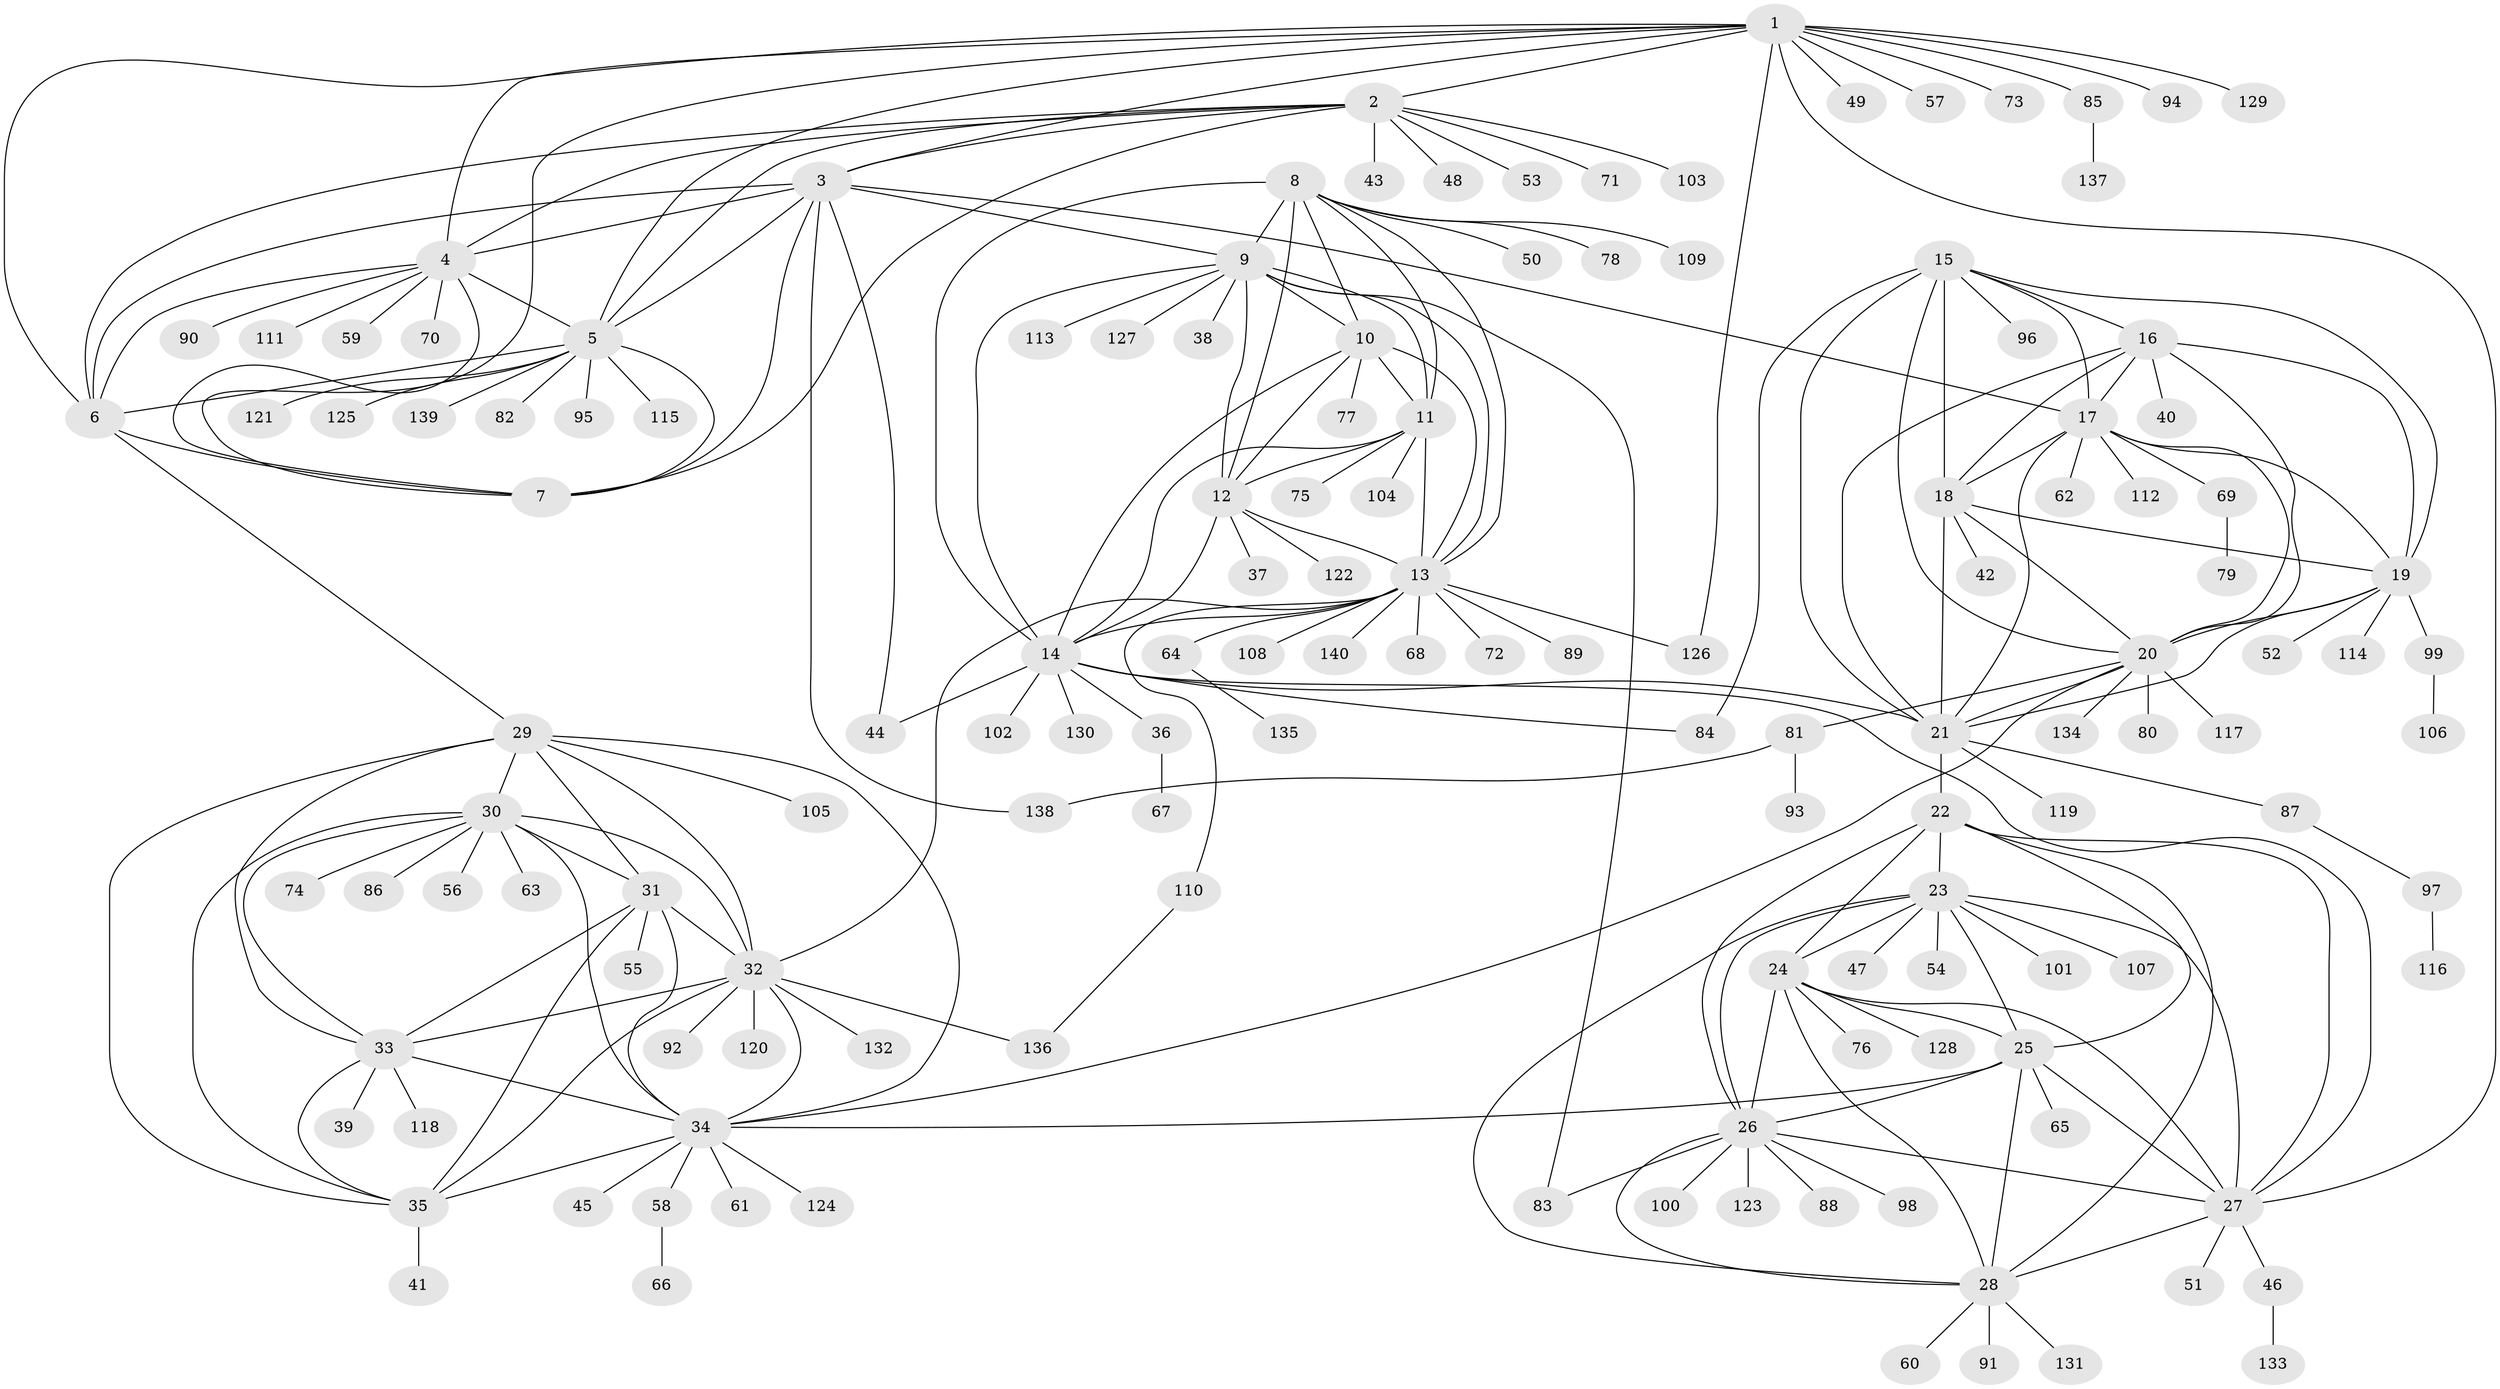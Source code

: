 // coarse degree distribution, {13: 0.02727272727272727, 8: 0.05454545454545454, 9: 0.03636363636363636, 6: 0.03636363636363636, 11: 0.01818181818181818, 7: 0.03636363636363636, 4: 0.00909090909090909, 10: 0.01818181818181818, 5: 0.00909090909090909, 1: 0.6727272727272727, 2: 0.08181818181818182}
// Generated by graph-tools (version 1.1) at 2025/42/03/06/25 10:42:10]
// undirected, 140 vertices, 226 edges
graph export_dot {
graph [start="1"]
  node [color=gray90,style=filled];
  1;
  2;
  3;
  4;
  5;
  6;
  7;
  8;
  9;
  10;
  11;
  12;
  13;
  14;
  15;
  16;
  17;
  18;
  19;
  20;
  21;
  22;
  23;
  24;
  25;
  26;
  27;
  28;
  29;
  30;
  31;
  32;
  33;
  34;
  35;
  36;
  37;
  38;
  39;
  40;
  41;
  42;
  43;
  44;
  45;
  46;
  47;
  48;
  49;
  50;
  51;
  52;
  53;
  54;
  55;
  56;
  57;
  58;
  59;
  60;
  61;
  62;
  63;
  64;
  65;
  66;
  67;
  68;
  69;
  70;
  71;
  72;
  73;
  74;
  75;
  76;
  77;
  78;
  79;
  80;
  81;
  82;
  83;
  84;
  85;
  86;
  87;
  88;
  89;
  90;
  91;
  92;
  93;
  94;
  95;
  96;
  97;
  98;
  99;
  100;
  101;
  102;
  103;
  104;
  105;
  106;
  107;
  108;
  109;
  110;
  111;
  112;
  113;
  114;
  115;
  116;
  117;
  118;
  119;
  120;
  121;
  122;
  123;
  124;
  125;
  126;
  127;
  128;
  129;
  130;
  131;
  132;
  133;
  134;
  135;
  136;
  137;
  138;
  139;
  140;
  1 -- 2;
  1 -- 3;
  1 -- 4;
  1 -- 5;
  1 -- 6;
  1 -- 7;
  1 -- 27;
  1 -- 49;
  1 -- 57;
  1 -- 73;
  1 -- 85;
  1 -- 94;
  1 -- 126;
  1 -- 129;
  2 -- 3;
  2 -- 4;
  2 -- 5;
  2 -- 6;
  2 -- 7;
  2 -- 43;
  2 -- 48;
  2 -- 53;
  2 -- 71;
  2 -- 103;
  3 -- 4;
  3 -- 5;
  3 -- 6;
  3 -- 7;
  3 -- 9;
  3 -- 17;
  3 -- 44;
  3 -- 138;
  4 -- 5;
  4 -- 6;
  4 -- 7;
  4 -- 59;
  4 -- 70;
  4 -- 90;
  4 -- 111;
  5 -- 6;
  5 -- 7;
  5 -- 82;
  5 -- 95;
  5 -- 115;
  5 -- 121;
  5 -- 125;
  5 -- 139;
  6 -- 7;
  6 -- 29;
  8 -- 9;
  8 -- 10;
  8 -- 11;
  8 -- 12;
  8 -- 13;
  8 -- 14;
  8 -- 50;
  8 -- 78;
  8 -- 109;
  9 -- 10;
  9 -- 11;
  9 -- 12;
  9 -- 13;
  9 -- 14;
  9 -- 38;
  9 -- 83;
  9 -- 113;
  9 -- 127;
  10 -- 11;
  10 -- 12;
  10 -- 13;
  10 -- 14;
  10 -- 77;
  11 -- 12;
  11 -- 13;
  11 -- 14;
  11 -- 75;
  11 -- 104;
  12 -- 13;
  12 -- 14;
  12 -- 37;
  12 -- 122;
  13 -- 14;
  13 -- 32;
  13 -- 64;
  13 -- 68;
  13 -- 72;
  13 -- 89;
  13 -- 108;
  13 -- 110;
  13 -- 126;
  13 -- 140;
  14 -- 21;
  14 -- 27;
  14 -- 36;
  14 -- 44;
  14 -- 84;
  14 -- 102;
  14 -- 130;
  15 -- 16;
  15 -- 17;
  15 -- 18;
  15 -- 19;
  15 -- 20;
  15 -- 21;
  15 -- 84;
  15 -- 96;
  16 -- 17;
  16 -- 18;
  16 -- 19;
  16 -- 20;
  16 -- 21;
  16 -- 40;
  17 -- 18;
  17 -- 19;
  17 -- 20;
  17 -- 21;
  17 -- 62;
  17 -- 69;
  17 -- 112;
  18 -- 19;
  18 -- 20;
  18 -- 21;
  18 -- 42;
  19 -- 20;
  19 -- 21;
  19 -- 52;
  19 -- 99;
  19 -- 114;
  20 -- 21;
  20 -- 34;
  20 -- 80;
  20 -- 81;
  20 -- 117;
  20 -- 134;
  21 -- 22;
  21 -- 87;
  21 -- 119;
  22 -- 23;
  22 -- 24;
  22 -- 25;
  22 -- 26;
  22 -- 27;
  22 -- 28;
  23 -- 24;
  23 -- 25;
  23 -- 26;
  23 -- 27;
  23 -- 28;
  23 -- 47;
  23 -- 54;
  23 -- 101;
  23 -- 107;
  24 -- 25;
  24 -- 26;
  24 -- 27;
  24 -- 28;
  24 -- 76;
  24 -- 128;
  25 -- 26;
  25 -- 27;
  25 -- 28;
  25 -- 34;
  25 -- 65;
  26 -- 27;
  26 -- 28;
  26 -- 83;
  26 -- 88;
  26 -- 98;
  26 -- 100;
  26 -- 123;
  27 -- 28;
  27 -- 46;
  27 -- 51;
  28 -- 60;
  28 -- 91;
  28 -- 131;
  29 -- 30;
  29 -- 31;
  29 -- 32;
  29 -- 33;
  29 -- 34;
  29 -- 35;
  29 -- 105;
  30 -- 31;
  30 -- 32;
  30 -- 33;
  30 -- 34;
  30 -- 35;
  30 -- 56;
  30 -- 63;
  30 -- 74;
  30 -- 86;
  31 -- 32;
  31 -- 33;
  31 -- 34;
  31 -- 35;
  31 -- 55;
  32 -- 33;
  32 -- 34;
  32 -- 35;
  32 -- 92;
  32 -- 120;
  32 -- 132;
  32 -- 136;
  33 -- 34;
  33 -- 35;
  33 -- 39;
  33 -- 118;
  34 -- 35;
  34 -- 45;
  34 -- 58;
  34 -- 61;
  34 -- 124;
  35 -- 41;
  36 -- 67;
  46 -- 133;
  58 -- 66;
  64 -- 135;
  69 -- 79;
  81 -- 93;
  81 -- 138;
  85 -- 137;
  87 -- 97;
  97 -- 116;
  99 -- 106;
  110 -- 136;
}

